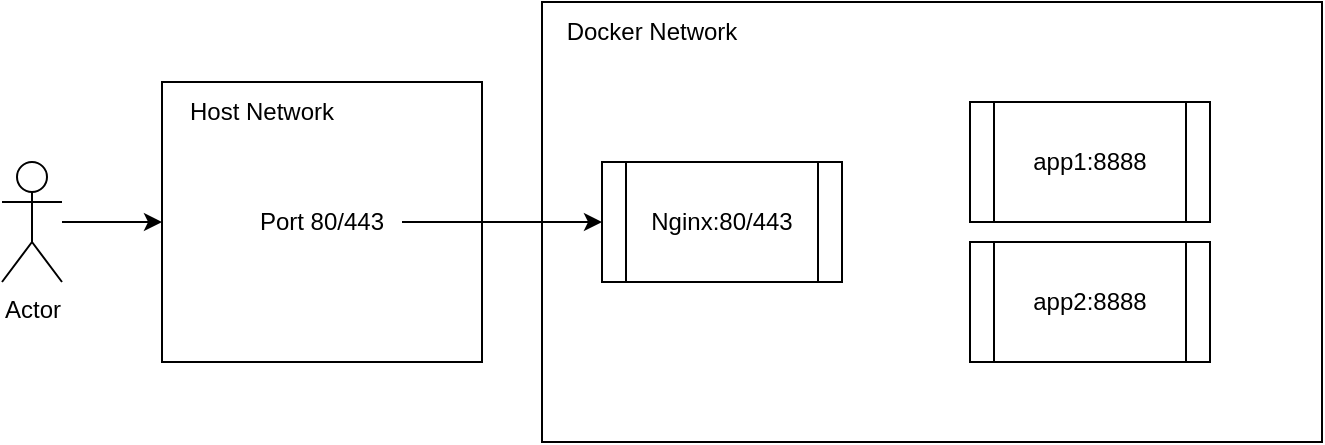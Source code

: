 <mxfile version="21.3.7" type="github">
  <diagram name="Page-1" id="BrzruNbnOGgeVCfWDCeQ">
    <mxGraphModel dx="980" dy="734" grid="1" gridSize="10" guides="1" tooltips="1" connect="1" arrows="1" fold="1" page="1" pageScale="1" pageWidth="827" pageHeight="1169" math="0" shadow="0">
      <root>
        <mxCell id="0" />
        <mxCell id="1" parent="0" />
        <mxCell id="xm4klsqdI6pSyHAmpxLW-2" value="" style="rounded=0;whiteSpace=wrap;html=1;" vertex="1" parent="1">
          <mxGeometry x="310" y="230" width="390" height="220" as="geometry" />
        </mxCell>
        <mxCell id="xm4klsqdI6pSyHAmpxLW-3" value="Docker Network" style="text;html=1;strokeColor=none;fillColor=none;align=center;verticalAlign=middle;whiteSpace=wrap;rounded=0;" vertex="1" parent="1">
          <mxGeometry x="310" y="230" width="110" height="30" as="geometry" />
        </mxCell>
        <mxCell id="xm4klsqdI6pSyHAmpxLW-4" value="Nginx:80/443" style="shape=process;whiteSpace=wrap;html=1;backgroundOutline=1;" vertex="1" parent="1">
          <mxGeometry x="340" y="310" width="120" height="60" as="geometry" />
        </mxCell>
        <mxCell id="xm4klsqdI6pSyHAmpxLW-5" value="app1:8888" style="shape=process;whiteSpace=wrap;html=1;backgroundOutline=1;" vertex="1" parent="1">
          <mxGeometry x="524" y="280" width="120" height="60" as="geometry" />
        </mxCell>
        <mxCell id="xm4klsqdI6pSyHAmpxLW-6" value="app2:8888" style="shape=process;whiteSpace=wrap;html=1;backgroundOutline=1;" vertex="1" parent="1">
          <mxGeometry x="524" y="350" width="120" height="60" as="geometry" />
        </mxCell>
        <mxCell id="xm4klsqdI6pSyHAmpxLW-12" style="edgeStyle=orthogonalEdgeStyle;rounded=0;orthogonalLoop=1;jettySize=auto;html=1;entryX=0;entryY=0.5;entryDx=0;entryDy=0;" edge="1" parent="1" source="xm4klsqdI6pSyHAmpxLW-7" target="xm4klsqdI6pSyHAmpxLW-8">
          <mxGeometry relative="1" as="geometry" />
        </mxCell>
        <mxCell id="xm4klsqdI6pSyHAmpxLW-7" value="Actor" style="shape=umlActor;verticalLabelPosition=bottom;verticalAlign=top;html=1;outlineConnect=0;" vertex="1" parent="1">
          <mxGeometry x="40" y="310" width="30" height="60" as="geometry" />
        </mxCell>
        <mxCell id="xm4klsqdI6pSyHAmpxLW-8" value="" style="rounded=0;whiteSpace=wrap;html=1;" vertex="1" parent="1">
          <mxGeometry x="120" y="270" width="160" height="140" as="geometry" />
        </mxCell>
        <mxCell id="xm4klsqdI6pSyHAmpxLW-9" value="Host Network" style="text;html=1;strokeColor=none;fillColor=none;align=center;verticalAlign=middle;whiteSpace=wrap;rounded=0;" vertex="1" parent="1">
          <mxGeometry x="120" y="270" width="100" height="30" as="geometry" />
        </mxCell>
        <mxCell id="xm4klsqdI6pSyHAmpxLW-11" style="edgeStyle=orthogonalEdgeStyle;rounded=0;orthogonalLoop=1;jettySize=auto;html=1;entryX=0;entryY=0.5;entryDx=0;entryDy=0;" edge="1" parent="1" source="xm4klsqdI6pSyHAmpxLW-10" target="xm4klsqdI6pSyHAmpxLW-4">
          <mxGeometry relative="1" as="geometry" />
        </mxCell>
        <mxCell id="xm4klsqdI6pSyHAmpxLW-10" value="Port 80/443" style="text;html=1;strokeColor=none;fillColor=none;align=center;verticalAlign=middle;whiteSpace=wrap;rounded=0;" vertex="1" parent="1">
          <mxGeometry x="160" y="325" width="80" height="30" as="geometry" />
        </mxCell>
      </root>
    </mxGraphModel>
  </diagram>
</mxfile>
